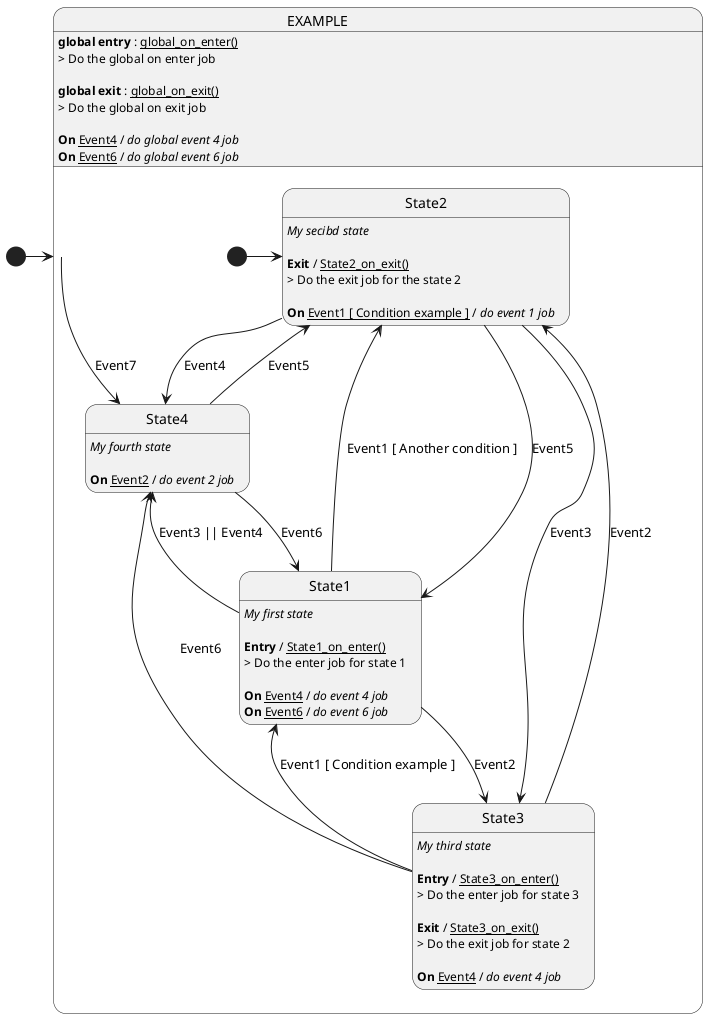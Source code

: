 
@startuml

[*] -> EXAMPLE
state EXAMPLE{
EXAMPLE : **global entry** : __global_on_enter()__
EXAMPLE : > Do the global on enter job\n
EXAMPLE : **global exit** : __global_on_exit()__
EXAMPLE : > Do the global on exit job\n
EXAMPLE --> State4 : Event7

EXAMPLE : **On** __Event4__ / //do global event 4 job//

EXAMPLE : **On** __Event6__ / //do global event 6 job//



[*] -> State2

State1 : //My first state//\n
State1 : **Entry** / __State1_on_enter()__
State1 : > Do the enter job for state 1\n
State1 --> State2 : Event1 [ Another condition ]

State1 --> State3 : Event2

State1 --> State4 : Event3 || Event4

State1 : **On** __Event4__ / //do event 4 job//

State1 : **On** __Event6__ / //do event 6 job//



State2 : //My secibd state//\n
State2 : **Exit** / __State2_on_exit()__
State2 : > Do the exit job for the state 2\n
State2 --> State3 : Event3

State2 --> State4 : Event4

State2 --> State1 : Event5

State2 : **On** __Event1 [ Condition example ]__ / //do event 1 job//



State3 : //My third state//\n
State3 : **Entry** / __State3_on_enter()__
State3 : > Do the enter job for state 3\n
State3 : **Exit** / __State3_on_exit()__
State3 : > Do the exit job for state 2\n
State3 --> State4 : Event6

State3 --> State2 : Event2

State3 --> State1 : Event1 [ Condition example ]

State3 : **On** __Event4__ / //do event 4 job//



State4 : //My fourth state//\n
State4 --> State1 : Event6

State4 --> State2 : Event5

State4 : **On** __Event2__ / //do event 2 job//


}

@enduml
